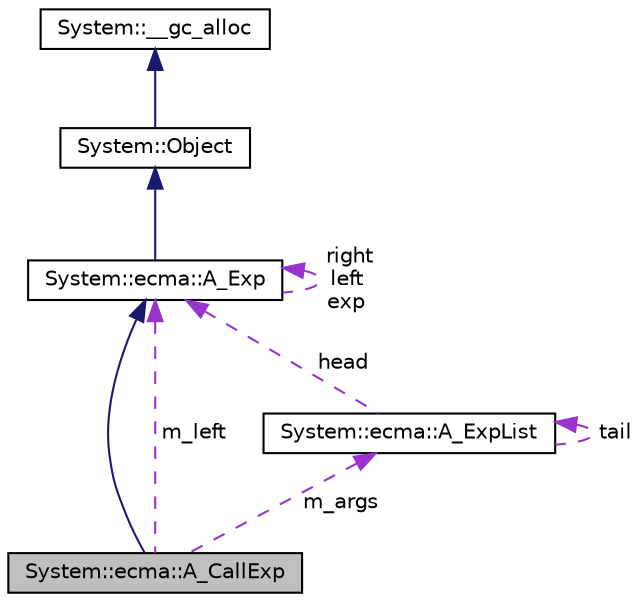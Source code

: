 digraph G
{
  edge [fontname="Helvetica",fontsize="10",labelfontname="Helvetica",labelfontsize="10"];
  node [fontname="Helvetica",fontsize="10",shape=record];
  Node1 [label="System::ecma::A_CallExp",height=0.2,width=0.4,color="black", fillcolor="grey75", style="filled" fontcolor="black"];
  Node2 -> Node1 [dir="back",color="midnightblue",fontsize="10",style="solid",fontname="Helvetica"];
  Node2 [label="System::ecma::A_Exp",height=0.2,width=0.4,color="black", fillcolor="white", style="filled",URL="$class_system_1_1ecma_1_1_a___exp.html"];
  Node3 -> Node2 [dir="back",color="midnightblue",fontsize="10",style="solid",fontname="Helvetica"];
  Node3 [label="System::Object",height=0.2,width=0.4,color="black", fillcolor="white", style="filled",URL="$class_system_1_1_object.html"];
  Node4 -> Node3 [dir="back",color="midnightblue",fontsize="10",style="solid",fontname="Helvetica"];
  Node4 [label="System::__gc_alloc",height=0.2,width=0.4,color="black", fillcolor="white", style="filled",URL="$class_system_1_1____gc__alloc.html"];
  Node2 -> Node2 [dir="back",color="darkorchid3",fontsize="10",style="dashed",label=" right\nleft\nexp" ,fontname="Helvetica"];
  Node2 -> Node1 [dir="back",color="darkorchid3",fontsize="10",style="dashed",label=" m_left" ,fontname="Helvetica"];
  Node5 -> Node1 [dir="back",color="darkorchid3",fontsize="10",style="dashed",label=" m_args" ,fontname="Helvetica"];
  Node5 [label="System::ecma::A_ExpList",height=0.2,width=0.4,color="black", fillcolor="white", style="filled",URL="$class_system_1_1ecma_1_1_a___exp_list.html"];
  Node2 -> Node5 [dir="back",color="darkorchid3",fontsize="10",style="dashed",label=" head" ,fontname="Helvetica"];
  Node5 -> Node5 [dir="back",color="darkorchid3",fontsize="10",style="dashed",label=" tail" ,fontname="Helvetica"];
}
